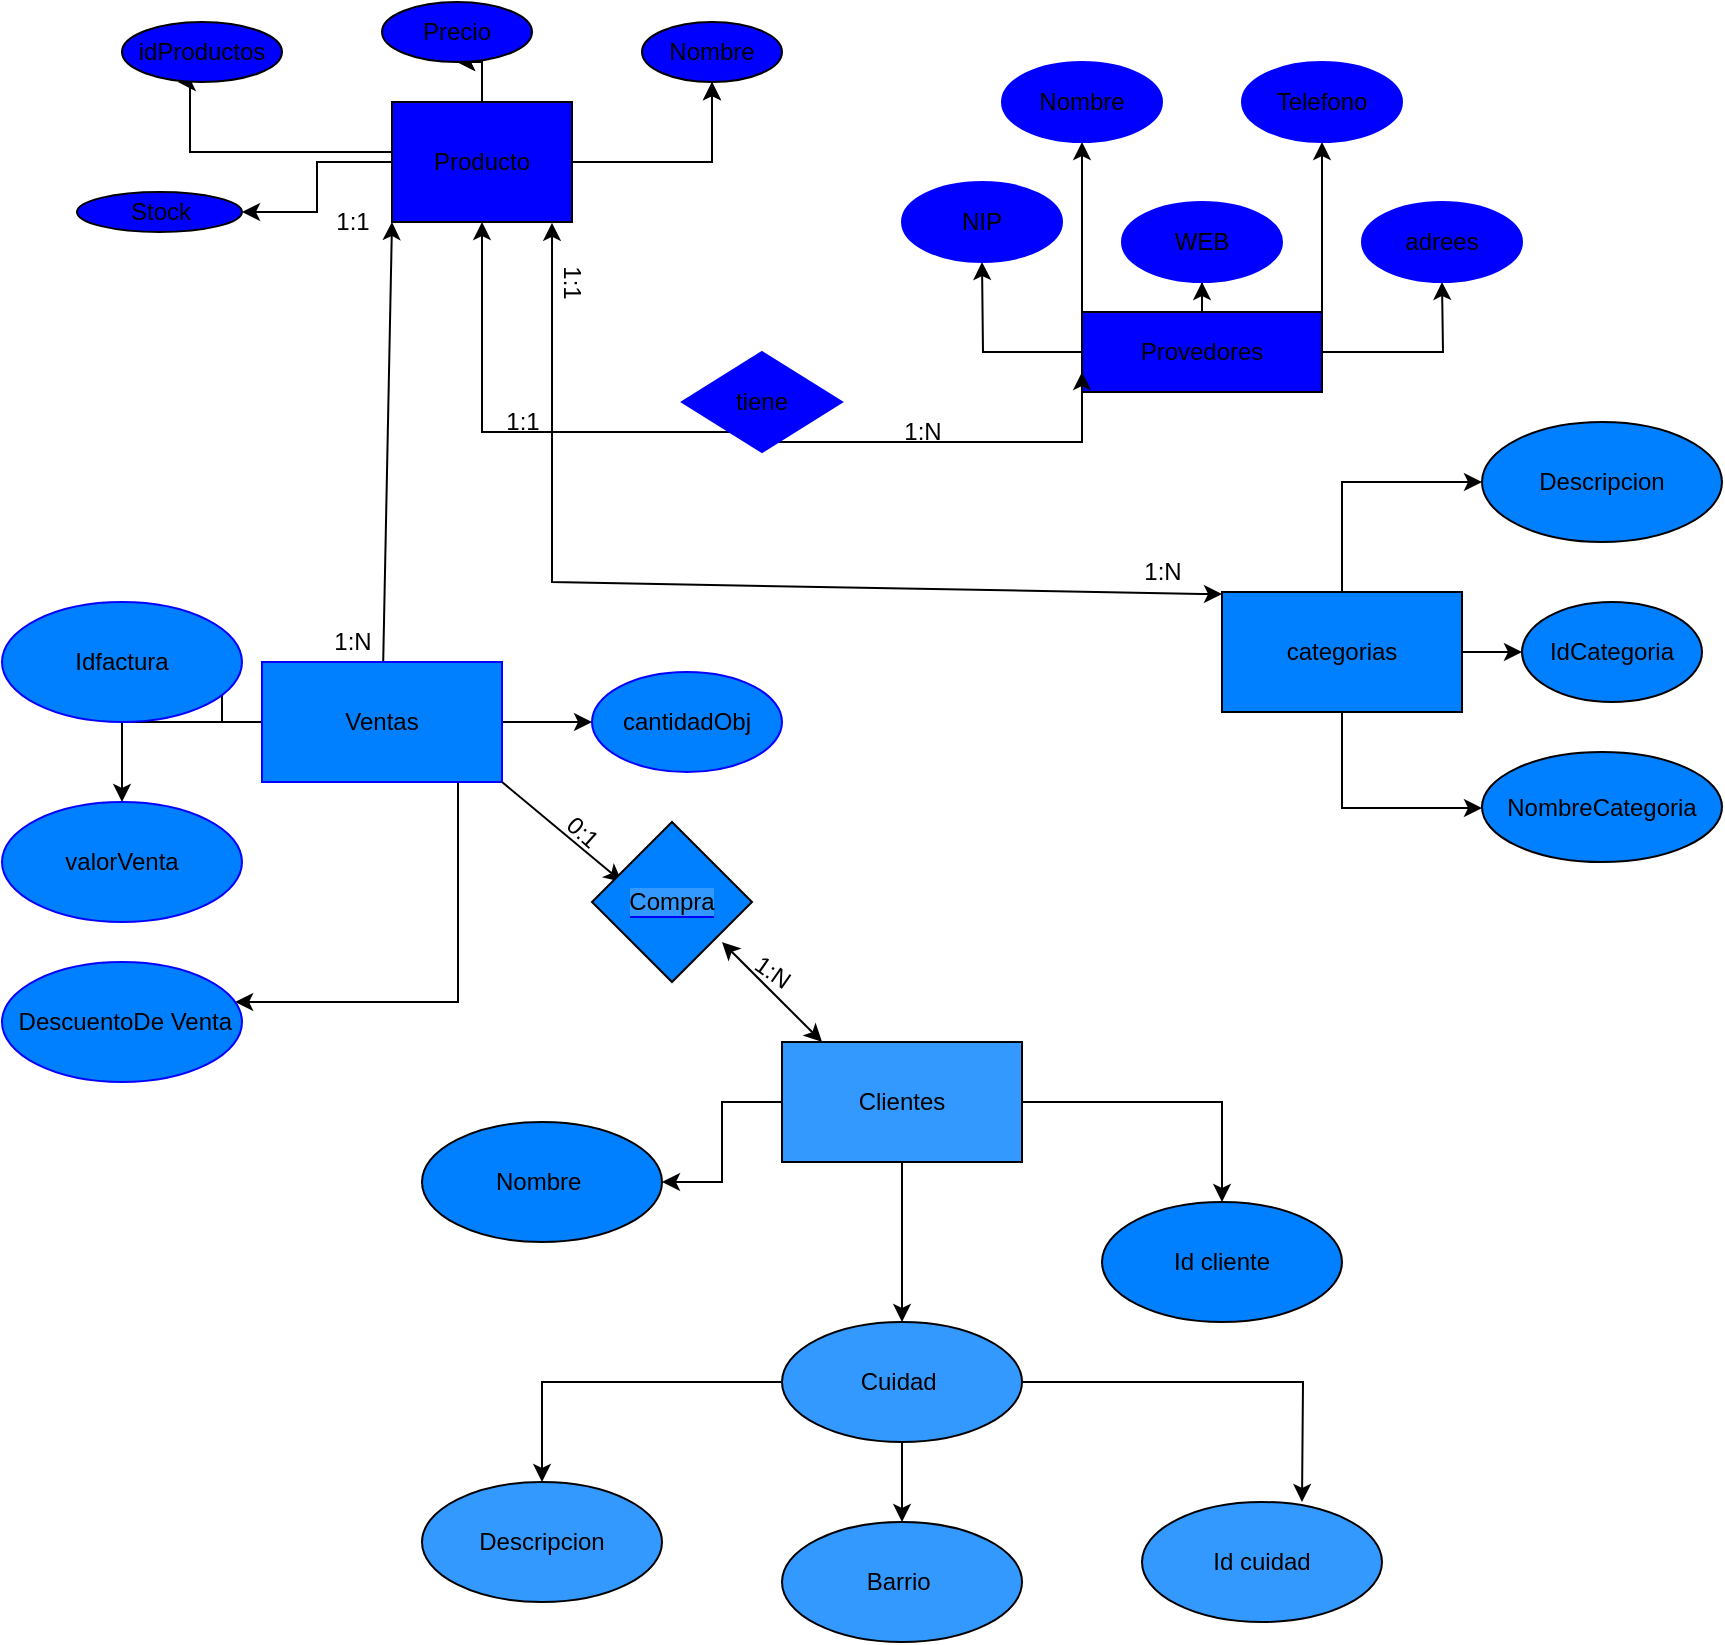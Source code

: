 <mxfile version="20.4.0" type="github">
  <diagram id="R2lEEEUBdFMjLlhIrx00" name="Page-1">
    <mxGraphModel dx="827" dy="558" grid="1" gridSize="10" guides="1" tooltips="1" connect="1" arrows="1" fold="1" page="1" pageScale="1" pageWidth="850" pageHeight="1100" math="0" shadow="0" extFonts="Permanent Marker^https://fonts.googleapis.com/css?family=Permanent+Marker">
      <root>
        <mxCell id="0" />
        <mxCell id="1" parent="0" />
        <mxCell id="0IoHp8gq_NUmtfsQO4E6-48" value="" style="edgeStyle=orthogonalEdgeStyle;rounded=0;orthogonalLoop=1;jettySize=auto;html=1;" edge="1" parent="1" source="0IoHp8gq_NUmtfsQO4E6-1" target="0IoHp8gq_NUmtfsQO4E6-47">
          <mxGeometry relative="1" as="geometry" />
        </mxCell>
        <mxCell id="0IoHp8gq_NUmtfsQO4E6-50" value="" style="edgeStyle=orthogonalEdgeStyle;rounded=0;orthogonalLoop=1;jettySize=auto;html=1;" edge="1" parent="1" source="0IoHp8gq_NUmtfsQO4E6-1" target="0IoHp8gq_NUmtfsQO4E6-49">
          <mxGeometry relative="1" as="geometry" />
        </mxCell>
        <mxCell id="0IoHp8gq_NUmtfsQO4E6-52" value="" style="edgeStyle=orthogonalEdgeStyle;rounded=0;orthogonalLoop=1;jettySize=auto;html=1;" edge="1" parent="1" source="0IoHp8gq_NUmtfsQO4E6-1" target="0IoHp8gq_NUmtfsQO4E6-51">
          <mxGeometry relative="1" as="geometry">
            <Array as="points">
              <mxPoint x="248" y="590" />
              <mxPoint x="140" y="590" />
            </Array>
          </mxGeometry>
        </mxCell>
        <mxCell id="0IoHp8gq_NUmtfsQO4E6-57" value="" style="edgeStyle=orthogonalEdgeStyle;rounded=0;orthogonalLoop=1;jettySize=auto;html=1;" edge="1" parent="1" source="0IoHp8gq_NUmtfsQO4E6-1" target="0IoHp8gq_NUmtfsQO4E6-56">
          <mxGeometry relative="1" as="geometry" />
        </mxCell>
        <mxCell id="0IoHp8gq_NUmtfsQO4E6-35" value="" style="edgeStyle=orthogonalEdgeStyle;rounded=0;orthogonalLoop=1;jettySize=auto;html=1;" edge="1" parent="1" source="0IoHp8gq_NUmtfsQO4E6-2" target="0IoHp8gq_NUmtfsQO4E6-34">
          <mxGeometry relative="1" as="geometry" />
        </mxCell>
        <mxCell id="0IoHp8gq_NUmtfsQO4E6-37" value="" style="edgeStyle=orthogonalEdgeStyle;rounded=0;orthogonalLoop=1;jettySize=auto;html=1;" edge="1" parent="1" source="0IoHp8gq_NUmtfsQO4E6-2" target="0IoHp8gq_NUmtfsQO4E6-36">
          <mxGeometry relative="1" as="geometry" />
        </mxCell>
        <mxCell id="0IoHp8gq_NUmtfsQO4E6-40" value="" style="edgeStyle=orthogonalEdgeStyle;rounded=0;orthogonalLoop=1;jettySize=auto;html=1;" edge="1" parent="1" source="0IoHp8gq_NUmtfsQO4E6-2" target="0IoHp8gq_NUmtfsQO4E6-39">
          <mxGeometry relative="1" as="geometry" />
        </mxCell>
        <mxCell id="0IoHp8gq_NUmtfsQO4E6-2" value="Clientes" style="rounded=0;whiteSpace=wrap;html=1;fillColor=#3399FF;rotation=0;" vertex="1" parent="1">
          <mxGeometry x="410" y="610" width="120" height="60" as="geometry" />
        </mxCell>
        <mxCell id="0IoHp8gq_NUmtfsQO4E6-13" style="edgeStyle=orthogonalEdgeStyle;rounded=0;orthogonalLoop=1;jettySize=auto;html=1;entryX=0.5;entryY=1;entryDx=0;entryDy=0;" edge="1" parent="1" source="0IoHp8gq_NUmtfsQO4E6-3">
          <mxGeometry relative="1" as="geometry">
            <mxPoint x="510" y="220" as="targetPoint" />
          </mxGeometry>
        </mxCell>
        <mxCell id="0IoHp8gq_NUmtfsQO4E6-14" value="" style="edgeStyle=orthogonalEdgeStyle;rounded=0;orthogonalLoop=1;jettySize=auto;html=1;" edge="1" parent="1" source="0IoHp8gq_NUmtfsQO4E6-3" target="0IoHp8gq_NUmtfsQO4E6-12">
          <mxGeometry relative="1" as="geometry" />
        </mxCell>
        <mxCell id="0IoHp8gq_NUmtfsQO4E6-15" style="edgeStyle=orthogonalEdgeStyle;rounded=0;orthogonalLoop=1;jettySize=auto;html=1;entryX=0.5;entryY=1;entryDx=0;entryDy=0;" edge="1" parent="1" source="0IoHp8gq_NUmtfsQO4E6-3">
          <mxGeometry relative="1" as="geometry">
            <mxPoint x="740" y="230" as="targetPoint" />
          </mxGeometry>
        </mxCell>
        <mxCell id="0IoHp8gq_NUmtfsQO4E6-16" style="edgeStyle=orthogonalEdgeStyle;rounded=0;orthogonalLoop=1;jettySize=auto;html=1;entryX=0.5;entryY=1;entryDx=0;entryDy=0;" edge="1" parent="1" source="0IoHp8gq_NUmtfsQO4E6-3" target="0IoHp8gq_NUmtfsQO4E6-7">
          <mxGeometry relative="1" as="geometry">
            <Array as="points">
              <mxPoint x="680" y="240" />
              <mxPoint x="680" y="240" />
            </Array>
          </mxGeometry>
        </mxCell>
        <mxCell id="0IoHp8gq_NUmtfsQO4E6-3" value="Provedores" style="rounded=0;whiteSpace=wrap;html=1;fillColor=#0000FF;" vertex="1" parent="1">
          <mxGeometry x="560" y="245" width="120" height="40" as="geometry" />
        </mxCell>
        <mxCell id="0IoHp8gq_NUmtfsQO4E6-65" value="" style="edgeStyle=orthogonalEdgeStyle;rounded=0;orthogonalLoop=1;jettySize=auto;html=1;" edge="1" parent="1" source="0IoHp8gq_NUmtfsQO4E6-4" target="0IoHp8gq_NUmtfsQO4E6-64">
          <mxGeometry relative="1" as="geometry" />
        </mxCell>
        <mxCell id="0IoHp8gq_NUmtfsQO4E6-67" value="" style="edgeStyle=orthogonalEdgeStyle;rounded=0;orthogonalLoop=1;jettySize=auto;html=1;entryX=0;entryY=0.5;entryDx=0;entryDy=0;" edge="1" parent="1" source="0IoHp8gq_NUmtfsQO4E6-4" target="0IoHp8gq_NUmtfsQO4E6-66">
          <mxGeometry relative="1" as="geometry">
            <Array as="points">
              <mxPoint x="690" y="493" />
              <mxPoint x="760" y="493" />
            </Array>
          </mxGeometry>
        </mxCell>
        <mxCell id="0IoHp8gq_NUmtfsQO4E6-70" value="" style="edgeStyle=orthogonalEdgeStyle;rounded=0;orthogonalLoop=1;jettySize=auto;html=1;entryX=0;entryY=0.5;entryDx=0;entryDy=0;" edge="1" parent="1" source="0IoHp8gq_NUmtfsQO4E6-4" target="0IoHp8gq_NUmtfsQO4E6-69">
          <mxGeometry relative="1" as="geometry">
            <Array as="points">
              <mxPoint x="690" y="330" />
            </Array>
          </mxGeometry>
        </mxCell>
        <mxCell id="0IoHp8gq_NUmtfsQO4E6-4" value="categorias" style="rounded=0;whiteSpace=wrap;html=1;fillColor=#007FFF;" vertex="1" parent="1">
          <mxGeometry x="630" y="385" width="120" height="60" as="geometry" />
        </mxCell>
        <mxCell id="0IoHp8gq_NUmtfsQO4E6-19" value="" style="edgeStyle=orthogonalEdgeStyle;rounded=0;orthogonalLoop=1;jettySize=auto;html=1;entryX=0.349;entryY=1.002;entryDx=0;entryDy=0;entryPerimeter=0;" edge="1" parent="1" source="0IoHp8gq_NUmtfsQO4E6-5" target="0IoHp8gq_NUmtfsQO4E6-18">
          <mxGeometry relative="1" as="geometry">
            <mxPoint x="130" y="120" as="targetPoint" />
            <Array as="points">
              <mxPoint x="114" y="165" />
            </Array>
          </mxGeometry>
        </mxCell>
        <mxCell id="0IoHp8gq_NUmtfsQO4E6-21" value="" style="edgeStyle=orthogonalEdgeStyle;rounded=0;orthogonalLoop=1;jettySize=auto;html=1;" edge="1" parent="1" source="0IoHp8gq_NUmtfsQO4E6-5" target="0IoHp8gq_NUmtfsQO4E6-20">
          <mxGeometry relative="1" as="geometry" />
        </mxCell>
        <mxCell id="0IoHp8gq_NUmtfsQO4E6-23" value="" style="edgeStyle=orthogonalEdgeStyle;rounded=0;orthogonalLoop=1;jettySize=auto;html=1;" edge="1" parent="1" source="0IoHp8gq_NUmtfsQO4E6-5" target="0IoHp8gq_NUmtfsQO4E6-22">
          <mxGeometry relative="1" as="geometry" />
        </mxCell>
        <mxCell id="0IoHp8gq_NUmtfsQO4E6-24" style="edgeStyle=orthogonalEdgeStyle;rounded=0;orthogonalLoop=1;jettySize=auto;html=1;exitX=0.5;exitY=0;exitDx=0;exitDy=0;" edge="1" parent="1" source="0IoHp8gq_NUmtfsQO4E6-5" target="0IoHp8gq_NUmtfsQO4E6-20">
          <mxGeometry relative="1" as="geometry" />
        </mxCell>
        <mxCell id="0IoHp8gq_NUmtfsQO4E6-25" value="" style="edgeStyle=orthogonalEdgeStyle;rounded=0;orthogonalLoop=1;jettySize=auto;html=1;" edge="1" parent="1" source="0IoHp8gq_NUmtfsQO4E6-5" target="0IoHp8gq_NUmtfsQO4E6-22">
          <mxGeometry relative="1" as="geometry" />
        </mxCell>
        <mxCell id="0IoHp8gq_NUmtfsQO4E6-27" value="" style="edgeStyle=orthogonalEdgeStyle;rounded=0;orthogonalLoop=1;jettySize=auto;html=1;" edge="1" parent="1" source="0IoHp8gq_NUmtfsQO4E6-5" target="0IoHp8gq_NUmtfsQO4E6-26">
          <mxGeometry relative="1" as="geometry" />
        </mxCell>
        <mxCell id="0IoHp8gq_NUmtfsQO4E6-5" value="Producto" style="rounded=0;whiteSpace=wrap;html=1;fillColor=#0000FF;" vertex="1" parent="1">
          <mxGeometry x="215" y="140" width="90" height="60" as="geometry" />
        </mxCell>
        <mxCell id="0IoHp8gq_NUmtfsQO4E6-6" value="NIP" style="ellipse;whiteSpace=wrap;html=1;labelBackgroundColor=#0000FF;strokeColor=#0000FF;fillColor=#0000FF;" vertex="1" parent="1">
          <mxGeometry x="470" y="180" width="80" height="40" as="geometry" />
        </mxCell>
        <mxCell id="0IoHp8gq_NUmtfsQO4E6-7" value="Telefono" style="ellipse;whiteSpace=wrap;html=1;labelBackgroundColor=#0000FF;strokeColor=#0000FF;fillColor=#0000FF;" vertex="1" parent="1">
          <mxGeometry x="640" y="120" width="80" height="40" as="geometry" />
        </mxCell>
        <mxCell id="0IoHp8gq_NUmtfsQO4E6-9" value="adrees" style="ellipse;whiteSpace=wrap;html=1;labelBackgroundColor=#0000FF;strokeColor=#0000FF;fillColor=#0000FF;" vertex="1" parent="1">
          <mxGeometry x="700" y="190" width="80" height="40" as="geometry" />
        </mxCell>
        <mxCell id="0IoHp8gq_NUmtfsQO4E6-11" value="Nombre" style="ellipse;whiteSpace=wrap;html=1;labelBackgroundColor=#0000FF;strokeColor=#0000FF;fillColor=#0000FF;" vertex="1" parent="1">
          <mxGeometry x="520" y="120" width="80" height="40" as="geometry" />
        </mxCell>
        <mxCell id="0IoHp8gq_NUmtfsQO4E6-12" value="WEB" style="ellipse;whiteSpace=wrap;html=1;labelBackgroundColor=#0000FF;strokeColor=#0000FF;fillColor=#0000FF;" vertex="1" parent="1">
          <mxGeometry x="580" y="190" width="80" height="40" as="geometry" />
        </mxCell>
        <mxCell id="0IoHp8gq_NUmtfsQO4E6-17" value="" style="endArrow=classic;html=1;rounded=0;exitX=0;exitY=0;exitDx=0;exitDy=0;" edge="1" parent="1" source="0IoHp8gq_NUmtfsQO4E6-3">
          <mxGeometry width="50" height="50" relative="1" as="geometry">
            <mxPoint x="510" y="210" as="sourcePoint" />
            <mxPoint x="560" y="160" as="targetPoint" />
            <Array as="points" />
          </mxGeometry>
        </mxCell>
        <mxCell id="0IoHp8gq_NUmtfsQO4E6-18" value="idProductos" style="ellipse;whiteSpace=wrap;html=1;fillColor=#0000FF;rounded=0;" vertex="1" parent="1">
          <mxGeometry x="80" y="100" width="80" height="30" as="geometry" />
        </mxCell>
        <mxCell id="0IoHp8gq_NUmtfsQO4E6-20" value="Precio&lt;br&gt;" style="ellipse;whiteSpace=wrap;html=1;fillColor=#0000FF;rounded=0;" vertex="1" parent="1">
          <mxGeometry x="210" y="90" width="75" height="30" as="geometry" />
        </mxCell>
        <mxCell id="0IoHp8gq_NUmtfsQO4E6-22" value="Nombre" style="ellipse;whiteSpace=wrap;html=1;fillColor=#0000FF;rounded=0;" vertex="1" parent="1">
          <mxGeometry x="340" y="100" width="70" height="30" as="geometry" />
        </mxCell>
        <mxCell id="0IoHp8gq_NUmtfsQO4E6-26" value="Stock" style="ellipse;whiteSpace=wrap;html=1;fillColor=#0000FF;rounded=0;" vertex="1" parent="1">
          <mxGeometry x="57.5" y="185" width="82.5" height="20" as="geometry" />
        </mxCell>
        <mxCell id="0IoHp8gq_NUmtfsQO4E6-30" style="edgeStyle=orthogonalEdgeStyle;rounded=0;orthogonalLoop=1;jettySize=auto;html=1;entryX=0;entryY=0.75;entryDx=0;entryDy=0;" edge="1" parent="1" source="0IoHp8gq_NUmtfsQO4E6-29" target="0IoHp8gq_NUmtfsQO4E6-3">
          <mxGeometry relative="1" as="geometry">
            <Array as="points">
              <mxPoint x="560" y="310" />
            </Array>
          </mxGeometry>
        </mxCell>
        <mxCell id="0IoHp8gq_NUmtfsQO4E6-31" style="edgeStyle=orthogonalEdgeStyle;rounded=0;orthogonalLoop=1;jettySize=auto;html=1;entryX=0.5;entryY=1;entryDx=0;entryDy=0;" edge="1" parent="1" source="0IoHp8gq_NUmtfsQO4E6-29" target="0IoHp8gq_NUmtfsQO4E6-5">
          <mxGeometry relative="1" as="geometry">
            <Array as="points">
              <mxPoint x="260" y="305" />
            </Array>
          </mxGeometry>
        </mxCell>
        <mxCell id="0IoHp8gq_NUmtfsQO4E6-29" value="tiene" style="rhombus;whiteSpace=wrap;html=1;labelBackgroundColor=#0000FF;strokeColor=#0000FF;fillColor=#0000FF;" vertex="1" parent="1">
          <mxGeometry x="360" y="265" width="80" height="50" as="geometry" />
        </mxCell>
        <mxCell id="0IoHp8gq_NUmtfsQO4E6-32" value="1:1" style="text;html=1;align=center;verticalAlign=middle;resizable=0;points=[];autosize=1;strokeColor=none;fillColor=none;" vertex="1" parent="1">
          <mxGeometry x="260" y="285" width="40" height="30" as="geometry" />
        </mxCell>
        <mxCell id="0IoHp8gq_NUmtfsQO4E6-33" value="1:N" style="text;html=1;align=center;verticalAlign=middle;resizable=0;points=[];autosize=1;strokeColor=none;fillColor=none;" vertex="1" parent="1">
          <mxGeometry x="460" y="290" width="40" height="30" as="geometry" />
        </mxCell>
        <mxCell id="0IoHp8gq_NUmtfsQO4E6-34" value="Id cliente&lt;br&gt;" style="ellipse;whiteSpace=wrap;html=1;fillColor=#007FFF;rounded=0;" vertex="1" parent="1">
          <mxGeometry x="570" y="690" width="120" height="60" as="geometry" />
        </mxCell>
        <mxCell id="0IoHp8gq_NUmtfsQO4E6-36" value="Nombre&amp;nbsp;" style="ellipse;whiteSpace=wrap;html=1;fillColor=#007FFF;rounded=0;" vertex="1" parent="1">
          <mxGeometry x="230" y="650" width="120" height="60" as="geometry" />
        </mxCell>
        <mxCell id="0IoHp8gq_NUmtfsQO4E6-42" value="" style="edgeStyle=orthogonalEdgeStyle;rounded=0;orthogonalLoop=1;jettySize=auto;html=1;" edge="1" parent="1" source="0IoHp8gq_NUmtfsQO4E6-39">
          <mxGeometry relative="1" as="geometry">
            <mxPoint x="670" y="840" as="targetPoint" />
          </mxGeometry>
        </mxCell>
        <mxCell id="0IoHp8gq_NUmtfsQO4E6-44" value="" style="edgeStyle=orthogonalEdgeStyle;rounded=0;orthogonalLoop=1;jettySize=auto;html=1;" edge="1" parent="1" source="0IoHp8gq_NUmtfsQO4E6-39" target="0IoHp8gq_NUmtfsQO4E6-43">
          <mxGeometry relative="1" as="geometry" />
        </mxCell>
        <mxCell id="0IoHp8gq_NUmtfsQO4E6-46" value="" style="edgeStyle=orthogonalEdgeStyle;rounded=0;orthogonalLoop=1;jettySize=auto;html=1;" edge="1" parent="1" source="0IoHp8gq_NUmtfsQO4E6-39" target="0IoHp8gq_NUmtfsQO4E6-45">
          <mxGeometry relative="1" as="geometry" />
        </mxCell>
        <mxCell id="0IoHp8gq_NUmtfsQO4E6-39" value="Cuidad&amp;nbsp;&lt;br&gt;" style="ellipse;whiteSpace=wrap;html=1;fillColor=#3399FF;rounded=0;" vertex="1" parent="1">
          <mxGeometry x="410" y="750" width="120" height="60" as="geometry" />
        </mxCell>
        <mxCell id="0IoHp8gq_NUmtfsQO4E6-41" value="Id cuidad" style="ellipse;whiteSpace=wrap;html=1;fillColor=#3399FF;rounded=0;" vertex="1" parent="1">
          <mxGeometry x="590" y="840" width="120" height="60" as="geometry" />
        </mxCell>
        <mxCell id="0IoHp8gq_NUmtfsQO4E6-43" value="Barrio&amp;nbsp;&lt;br&gt;" style="ellipse;whiteSpace=wrap;html=1;fillColor=#3399FF;rounded=0;" vertex="1" parent="1">
          <mxGeometry x="410" y="850" width="120" height="60" as="geometry" />
        </mxCell>
        <mxCell id="0IoHp8gq_NUmtfsQO4E6-45" value="Descripcion&lt;br&gt;" style="ellipse;whiteSpace=wrap;html=1;fillColor=#3399FF;rounded=0;" vertex="1" parent="1">
          <mxGeometry x="230" y="830" width="120" height="60" as="geometry" />
        </mxCell>
        <mxCell id="0IoHp8gq_NUmtfsQO4E6-47" value="Idfactura&lt;br&gt;" style="ellipse;whiteSpace=wrap;html=1;fillColor=#007FFF;strokeColor=#0000FF;rounded=0;" vertex="1" parent="1">
          <mxGeometry x="20" y="390" width="120" height="60" as="geometry" />
        </mxCell>
        <mxCell id="0IoHp8gq_NUmtfsQO4E6-49" value="valorVenta&lt;br&gt;" style="ellipse;whiteSpace=wrap;html=1;fillColor=#007FFF;strokeColor=#0000FF;rounded=0;" vertex="1" parent="1">
          <mxGeometry x="20" y="490" width="120" height="60" as="geometry" />
        </mxCell>
        <mxCell id="0IoHp8gq_NUmtfsQO4E6-51" value="&lt;span style=&quot;white-space: pre;&quot;&gt;	&lt;/span&gt;DescuentoDe Venta" style="ellipse;whiteSpace=wrap;html=1;fillColor=#007FFF;strokeColor=#0000FF;rounded=0;" vertex="1" parent="1">
          <mxGeometry x="20" y="570" width="120" height="60" as="geometry" />
        </mxCell>
        <mxCell id="0IoHp8gq_NUmtfsQO4E6-53" value="" style="endArrow=classic;startArrow=none;html=1;rounded=0;entryX=0;entryY=1;entryDx=0;entryDy=0;" edge="1" parent="1" source="0IoHp8gq_NUmtfsQO4E6-1" target="0IoHp8gq_NUmtfsQO4E6-5">
          <mxGeometry width="50" height="50" relative="1" as="geometry">
            <mxPoint x="215" y="440" as="sourcePoint" />
            <mxPoint x="250" y="400" as="targetPoint" />
          </mxGeometry>
        </mxCell>
        <mxCell id="0IoHp8gq_NUmtfsQO4E6-54" value="1:N" style="text;html=1;align=center;verticalAlign=middle;resizable=0;points=[];autosize=1;strokeColor=none;fillColor=none;" vertex="1" parent="1">
          <mxGeometry x="175" y="395" width="40" height="30" as="geometry" />
        </mxCell>
        <mxCell id="0IoHp8gq_NUmtfsQO4E6-55" value="1:1" style="text;html=1;align=center;verticalAlign=middle;resizable=0;points=[];autosize=1;strokeColor=none;fillColor=none;" vertex="1" parent="1">
          <mxGeometry x="175" y="185" width="40" height="30" as="geometry" />
        </mxCell>
        <mxCell id="0IoHp8gq_NUmtfsQO4E6-56" value="cantidadObj&lt;br&gt;" style="ellipse;whiteSpace=wrap;html=1;fillColor=#007FFF;strokeColor=#0000FF;rounded=0;" vertex="1" parent="1">
          <mxGeometry x="315" y="425" width="95" height="50" as="geometry" />
        </mxCell>
        <mxCell id="0IoHp8gq_NUmtfsQO4E6-59" value="" style="endArrow=classic;startArrow=classic;html=1;rounded=0;exitX=0.167;exitY=0;exitDx=0;exitDy=0;exitPerimeter=0;" edge="1" parent="1" source="0IoHp8gq_NUmtfsQO4E6-2">
          <mxGeometry width="50" height="50" relative="1" as="geometry">
            <mxPoint x="250" y="640" as="sourcePoint" />
            <mxPoint x="380" y="560" as="targetPoint" />
          </mxGeometry>
        </mxCell>
        <mxCell id="0IoHp8gq_NUmtfsQO4E6-60" value="1:N" style="text;html=1;align=center;verticalAlign=middle;resizable=0;points=[];autosize=1;strokeColor=none;fillColor=none;rotation=35;" vertex="1" parent="1">
          <mxGeometry x="385" y="560" width="40" height="30" as="geometry" />
        </mxCell>
        <mxCell id="0IoHp8gq_NUmtfsQO4E6-1" value="Ventas" style="rounded=0;whiteSpace=wrap;html=1;fillColor=#007FFF;strokeColor=#0000FF;" vertex="1" parent="1">
          <mxGeometry x="150" y="420" width="120" height="60" as="geometry" />
        </mxCell>
        <mxCell id="0IoHp8gq_NUmtfsQO4E6-61" value="" style="endArrow=none;startArrow=classic;html=1;rounded=0;entryX=1;entryY=1;entryDx=0;entryDy=0;" edge="1" parent="1" target="0IoHp8gq_NUmtfsQO4E6-1">
          <mxGeometry width="50" height="50" relative="1" as="geometry">
            <mxPoint x="330" y="530" as="sourcePoint" />
            <mxPoint x="215" y="200" as="targetPoint" />
          </mxGeometry>
        </mxCell>
        <mxCell id="0IoHp8gq_NUmtfsQO4E6-62" value="&lt;span style=&quot;background-color: rgb(51, 153, 255);&quot;&gt;Compra&lt;/span&gt;" style="rhombus;whiteSpace=wrap;html=1;labelBackgroundColor=#0000FF;strokeColor=#000000;fillColor=#007FFF;" vertex="1" parent="1">
          <mxGeometry x="315" y="500" width="80" height="80" as="geometry" />
        </mxCell>
        <mxCell id="0IoHp8gq_NUmtfsQO4E6-63" value="0:1" style="text;html=1;align=center;verticalAlign=middle;resizable=0;points=[];autosize=1;strokeColor=none;fillColor=none;rotation=42;" vertex="1" parent="1">
          <mxGeometry x="290" y="490" width="40" height="30" as="geometry" />
        </mxCell>
        <mxCell id="0IoHp8gq_NUmtfsQO4E6-64" value="IdCategoria" style="ellipse;whiteSpace=wrap;html=1;fillColor=#007FFF;rounded=0;" vertex="1" parent="1">
          <mxGeometry x="780" y="390" width="90" height="50" as="geometry" />
        </mxCell>
        <mxCell id="0IoHp8gq_NUmtfsQO4E6-66" value="NombreCategoria" style="ellipse;whiteSpace=wrap;html=1;fillColor=#007FFF;rounded=0;" vertex="1" parent="1">
          <mxGeometry x="760" y="465" width="120" height="55" as="geometry" />
        </mxCell>
        <mxCell id="0IoHp8gq_NUmtfsQO4E6-69" value="Descripcion" style="ellipse;whiteSpace=wrap;html=1;fillColor=#007FFF;rounded=0;" vertex="1" parent="1">
          <mxGeometry x="760" y="300" width="120" height="60" as="geometry" />
        </mxCell>
        <mxCell id="0IoHp8gq_NUmtfsQO4E6-73" value="" style="endArrow=classic;startArrow=classic;html=1;rounded=0;exitX=0.889;exitY=1.007;exitDx=0;exitDy=0;exitPerimeter=0;" edge="1" parent="1" source="0IoHp8gq_NUmtfsQO4E6-5">
          <mxGeometry width="50" height="50" relative="1" as="geometry">
            <mxPoint x="360" y="420" as="sourcePoint" />
            <mxPoint x="630" y="386" as="targetPoint" />
            <Array as="points">
              <mxPoint x="295" y="330" />
              <mxPoint x="295" y="380" />
              <mxPoint x="620" y="386" />
            </Array>
          </mxGeometry>
        </mxCell>
        <mxCell id="0IoHp8gq_NUmtfsQO4E6-74" value="1:1" style="text;html=1;align=center;verticalAlign=middle;resizable=0;points=[];autosize=1;strokeColor=none;fillColor=none;rotation=90;" vertex="1" parent="1">
          <mxGeometry x="285" y="215" width="40" height="30" as="geometry" />
        </mxCell>
        <mxCell id="0IoHp8gq_NUmtfsQO4E6-75" value="1:N" style="text;html=1;align=center;verticalAlign=middle;resizable=0;points=[];autosize=1;strokeColor=none;fillColor=none;rotation=0;" vertex="1" parent="1">
          <mxGeometry x="580" y="360" width="40" height="30" as="geometry" />
        </mxCell>
      </root>
    </mxGraphModel>
  </diagram>
</mxfile>

